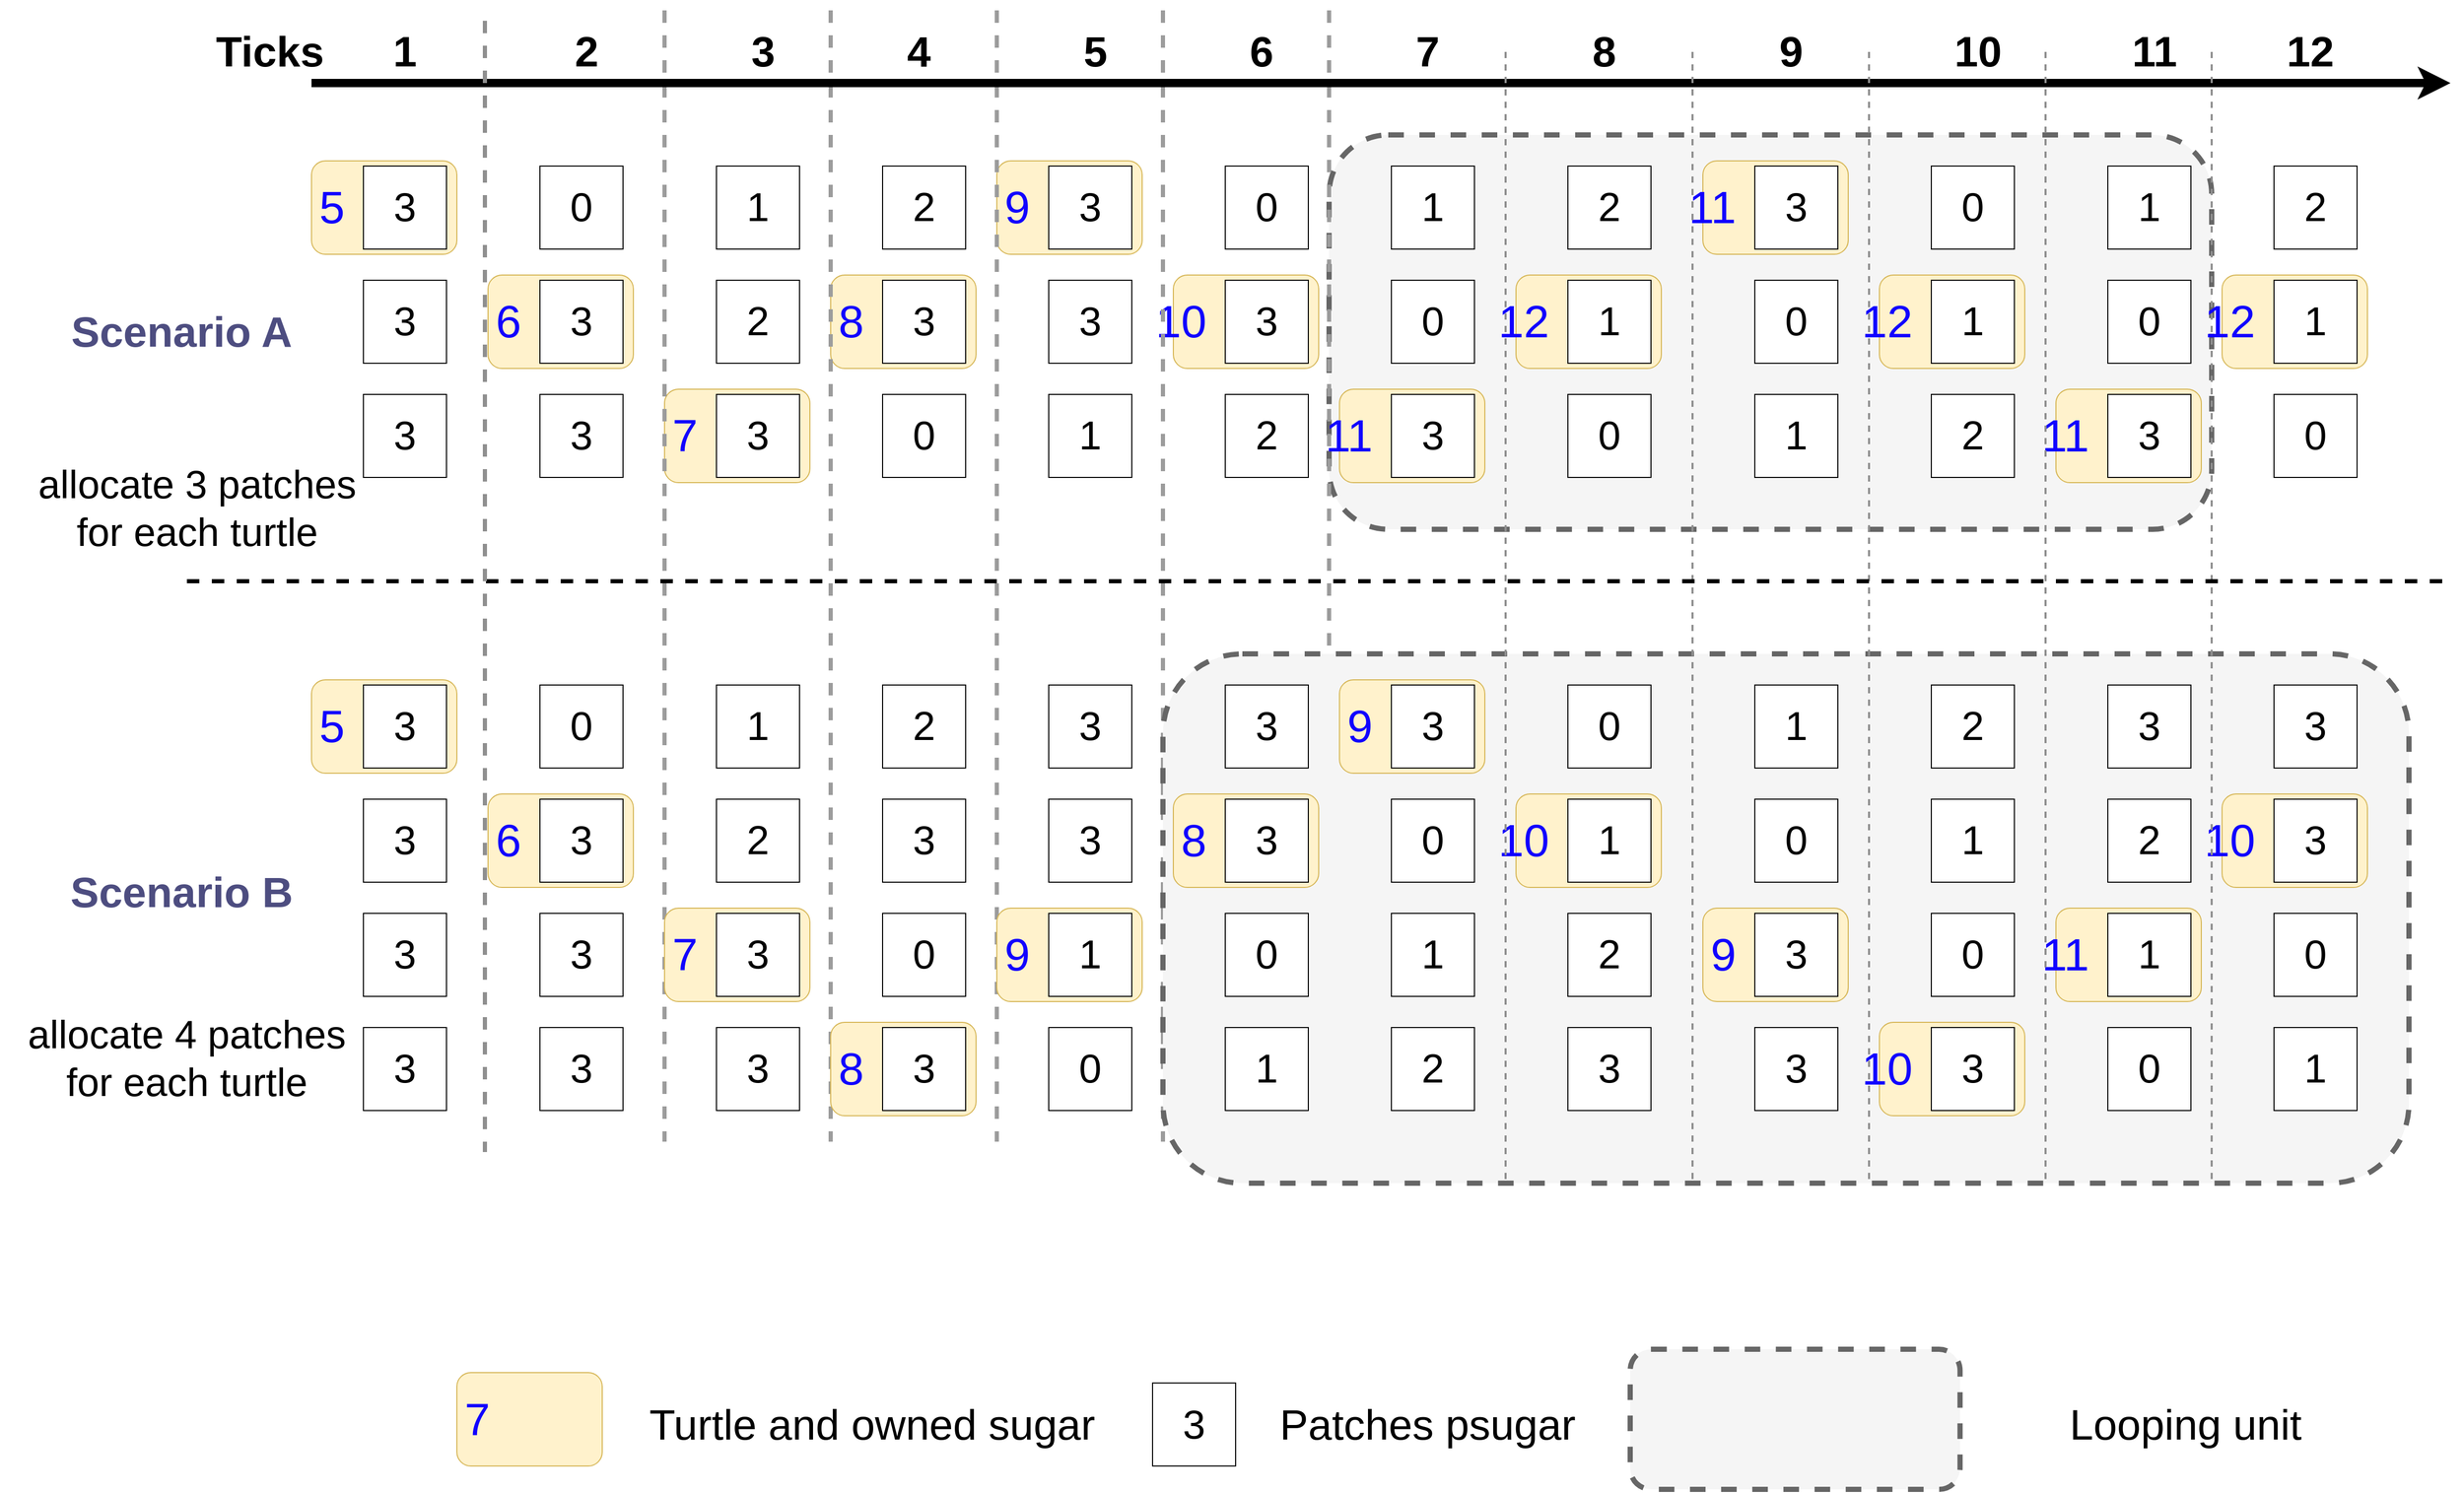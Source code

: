 <mxfile version="20.3.0" type="device"><diagram id="7uTHPK4xFRZuKG7hO2af" name="第 1 页"><mxGraphModel dx="4063" dy="2449" grid="1" gridSize="10" guides="1" tooltips="1" connect="1" arrows="1" fold="1" page="1" pageScale="1" pageWidth="3300" pageHeight="2339" math="0" shadow="0"><root><mxCell id="0"/><mxCell id="1" parent="0"/><mxCell id="JfJFLjhAisxA_UuCe1Vw-223" value="" style="group" vertex="1" connectable="0" parent="1"><mxGeometry x="710" y="650" width="1980" height="430" as="geometry"/></mxCell><mxCell id="JfJFLjhAisxA_UuCe1Vw-158" value="" style="rounded=1;whiteSpace=wrap;html=1;fontSize=39;fontColor=#333333;fillColor=#f5f5f5;strokeColor=#666666;dashed=1;strokeWidth=5;" vertex="1" parent="JfJFLjhAisxA_UuCe1Vw-223"><mxGeometry x="980" width="850" height="380" as="geometry"/></mxCell><mxCell id="JfJFLjhAisxA_UuCe1Vw-221" value="&lt;font color=&quot;#1100ff&quot; style=&quot;font-size: 44px;&quot;&gt;12&lt;/font&gt;" style="rounded=1;whiteSpace=wrap;html=1;fontSize=44;verticalAlign=middle;fillColor=#fff2cc;strokeColor=#d6b656;align=right;labelPosition=left;verticalLabelPosition=middle;spacing=-32;" vertex="1" parent="JfJFLjhAisxA_UuCe1Vw-223"><mxGeometry x="1510" y="135" width="140" height="90" as="geometry"/></mxCell><mxCell id="JfJFLjhAisxA_UuCe1Vw-220" value="&lt;font color=&quot;#1100ff&quot; style=&quot;font-size: 44px;&quot;&gt;8&lt;/font&gt;" style="rounded=1;whiteSpace=wrap;html=1;fontSize=44;verticalAlign=middle;fillColor=#fff2cc;strokeColor=#d6b656;align=right;labelPosition=left;verticalLabelPosition=middle;spacing=-32;" vertex="1" parent="JfJFLjhAisxA_UuCe1Vw-223"><mxGeometry x="500" y="135" width="140" height="90" as="geometry"/></mxCell><mxCell id="JfJFLjhAisxA_UuCe1Vw-159" value="&lt;font color=&quot;#1100ff&quot; style=&quot;font-size: 44px;&quot;&gt;5&lt;/font&gt;" style="rounded=1;whiteSpace=wrap;html=1;fontSize=44;verticalAlign=middle;fillColor=#fff2cc;strokeColor=#d6b656;align=right;labelPosition=left;verticalLabelPosition=middle;spacing=-32;" vertex="1" parent="JfJFLjhAisxA_UuCe1Vw-223"><mxGeometry y="25" width="140" height="90" as="geometry"/></mxCell><mxCell id="JfJFLjhAisxA_UuCe1Vw-160" value="3" style="rounded=0;whiteSpace=wrap;html=1;fontSize=39;fontColor=#000000;" vertex="1" parent="JfJFLjhAisxA_UuCe1Vw-223"><mxGeometry x="50" y="30" width="80" height="80" as="geometry"/></mxCell><mxCell id="JfJFLjhAisxA_UuCe1Vw-161" value="3" style="rounded=0;whiteSpace=wrap;html=1;fontSize=39;fontColor=#000000;" vertex="1" parent="JfJFLjhAisxA_UuCe1Vw-223"><mxGeometry x="50" y="140" width="80" height="80" as="geometry"/></mxCell><mxCell id="JfJFLjhAisxA_UuCe1Vw-162" value="3" style="rounded=0;whiteSpace=wrap;html=1;fontSize=39;fontColor=#000000;" vertex="1" parent="JfJFLjhAisxA_UuCe1Vw-223"><mxGeometry x="50" y="250" width="80" height="80" as="geometry"/></mxCell><mxCell id="JfJFLjhAisxA_UuCe1Vw-164" value="&lt;font color=&quot;#1100ff&quot; style=&quot;font-size: 44px;&quot;&gt;6&lt;/font&gt;" style="rounded=1;whiteSpace=wrap;html=1;fontSize=44;verticalAlign=middle;fillColor=#fff2cc;strokeColor=#d6b656;align=right;labelPosition=left;verticalLabelPosition=middle;spacing=-32;" vertex="1" parent="JfJFLjhAisxA_UuCe1Vw-223"><mxGeometry x="170" y="135" width="140" height="90" as="geometry"/></mxCell><mxCell id="JfJFLjhAisxA_UuCe1Vw-165" value="0" style="rounded=0;whiteSpace=wrap;html=1;fontSize=39;fontColor=#000000;" vertex="1" parent="JfJFLjhAisxA_UuCe1Vw-223"><mxGeometry x="220" y="30" width="80" height="80" as="geometry"/></mxCell><mxCell id="JfJFLjhAisxA_UuCe1Vw-166" value="3" style="rounded=0;whiteSpace=wrap;html=1;fontSize=39;fontColor=#000000;" vertex="1" parent="JfJFLjhAisxA_UuCe1Vw-223"><mxGeometry x="220" y="140" width="80" height="80" as="geometry"/></mxCell><mxCell id="JfJFLjhAisxA_UuCe1Vw-167" value="3" style="rounded=0;whiteSpace=wrap;html=1;fontSize=39;fontColor=#000000;" vertex="1" parent="JfJFLjhAisxA_UuCe1Vw-223"><mxGeometry x="220" y="250" width="80" height="80" as="geometry"/></mxCell><mxCell id="JfJFLjhAisxA_UuCe1Vw-169" value="&lt;font color=&quot;#1100ff&quot; style=&quot;font-size: 44px;&quot;&gt;7&lt;/font&gt;" style="rounded=1;whiteSpace=wrap;html=1;fontSize=44;verticalAlign=middle;fillColor=#fff2cc;strokeColor=#d6b656;align=right;labelPosition=left;verticalLabelPosition=middle;spacing=-32;" vertex="1" parent="JfJFLjhAisxA_UuCe1Vw-223"><mxGeometry x="340" y="245" width="140" height="90" as="geometry"/></mxCell><mxCell id="JfJFLjhAisxA_UuCe1Vw-170" value="1" style="rounded=0;whiteSpace=wrap;html=1;fontSize=39;fontColor=#000000;" vertex="1" parent="JfJFLjhAisxA_UuCe1Vw-223"><mxGeometry x="390" y="30" width="80" height="80" as="geometry"/></mxCell><mxCell id="JfJFLjhAisxA_UuCe1Vw-171" value="2" style="rounded=0;whiteSpace=wrap;html=1;fontSize=39;fontColor=#000000;" vertex="1" parent="JfJFLjhAisxA_UuCe1Vw-223"><mxGeometry x="390" y="140" width="80" height="80" as="geometry"/></mxCell><mxCell id="JfJFLjhAisxA_UuCe1Vw-172" value="3" style="rounded=0;whiteSpace=wrap;html=1;fontSize=39;fontColor=#000000;" vertex="1" parent="JfJFLjhAisxA_UuCe1Vw-223"><mxGeometry x="390" y="250" width="80" height="80" as="geometry"/></mxCell><mxCell id="JfJFLjhAisxA_UuCe1Vw-175" value="2" style="rounded=0;whiteSpace=wrap;html=1;fontSize=39;fontColor=#000000;" vertex="1" parent="JfJFLjhAisxA_UuCe1Vw-223"><mxGeometry x="550" y="30" width="80" height="80" as="geometry"/></mxCell><mxCell id="JfJFLjhAisxA_UuCe1Vw-176" value="3" style="rounded=0;whiteSpace=wrap;html=1;fontSize=39;fontColor=#000000;" vertex="1" parent="JfJFLjhAisxA_UuCe1Vw-223"><mxGeometry x="550" y="140" width="80" height="80" as="geometry"/></mxCell><mxCell id="JfJFLjhAisxA_UuCe1Vw-177" value="0" style="rounded=0;whiteSpace=wrap;html=1;fontSize=39;fontColor=#000000;" vertex="1" parent="JfJFLjhAisxA_UuCe1Vw-223"><mxGeometry x="550" y="250" width="80" height="80" as="geometry"/></mxCell><mxCell id="JfJFLjhAisxA_UuCe1Vw-179" value="&lt;font color=&quot;#1100ff&quot; style=&quot;font-size: 44px;&quot;&gt;9&lt;/font&gt;" style="rounded=1;whiteSpace=wrap;html=1;fontSize=44;verticalAlign=middle;fillColor=#fff2cc;strokeColor=#d6b656;align=right;labelPosition=left;verticalLabelPosition=middle;spacing=-32;" vertex="1" parent="JfJFLjhAisxA_UuCe1Vw-223"><mxGeometry x="660" y="25" width="140" height="90" as="geometry"/></mxCell><mxCell id="JfJFLjhAisxA_UuCe1Vw-180" value="3" style="rounded=0;whiteSpace=wrap;html=1;fontSize=39;fontColor=#000000;" vertex="1" parent="JfJFLjhAisxA_UuCe1Vw-223"><mxGeometry x="710" y="30" width="80" height="80" as="geometry"/></mxCell><mxCell id="JfJFLjhAisxA_UuCe1Vw-181" value="3" style="rounded=0;whiteSpace=wrap;html=1;fontSize=39;fontColor=#000000;" vertex="1" parent="JfJFLjhAisxA_UuCe1Vw-223"><mxGeometry x="710" y="140" width="80" height="80" as="geometry"/></mxCell><mxCell id="JfJFLjhAisxA_UuCe1Vw-182" value="1" style="rounded=0;whiteSpace=wrap;html=1;fontSize=39;fontColor=#000000;" vertex="1" parent="JfJFLjhAisxA_UuCe1Vw-223"><mxGeometry x="710" y="250" width="80" height="80" as="geometry"/></mxCell><mxCell id="JfJFLjhAisxA_UuCe1Vw-184" value="&lt;font color=&quot;#1100ff&quot; style=&quot;font-size: 44px;&quot;&gt;10&lt;/font&gt;" style="rounded=1;whiteSpace=wrap;html=1;fontSize=44;verticalAlign=middle;fillColor=#fff2cc;strokeColor=#d6b656;align=right;labelPosition=left;verticalLabelPosition=middle;spacing=-32;" vertex="1" parent="JfJFLjhAisxA_UuCe1Vw-223"><mxGeometry x="830" y="135" width="140" height="90" as="geometry"/></mxCell><mxCell id="JfJFLjhAisxA_UuCe1Vw-185" value="0" style="rounded=0;whiteSpace=wrap;html=1;fontSize=39;fontColor=#000000;" vertex="1" parent="JfJFLjhAisxA_UuCe1Vw-223"><mxGeometry x="880" y="30" width="80" height="80" as="geometry"/></mxCell><mxCell id="JfJFLjhAisxA_UuCe1Vw-186" value="3" style="rounded=0;whiteSpace=wrap;html=1;fontSize=39;fontColor=#000000;" vertex="1" parent="JfJFLjhAisxA_UuCe1Vw-223"><mxGeometry x="880" y="140" width="80" height="80" as="geometry"/></mxCell><mxCell id="JfJFLjhAisxA_UuCe1Vw-187" value="2" style="rounded=0;whiteSpace=wrap;html=1;fontSize=39;fontColor=#000000;" vertex="1" parent="JfJFLjhAisxA_UuCe1Vw-223"><mxGeometry x="880" y="250" width="80" height="80" as="geometry"/></mxCell><mxCell id="JfJFLjhAisxA_UuCe1Vw-189" value="&lt;font color=&quot;#1100ff&quot; style=&quot;font-size: 44px;&quot;&gt;11&lt;/font&gt;" style="rounded=1;whiteSpace=wrap;html=1;fontSize=44;verticalAlign=middle;fillColor=#fff2cc;strokeColor=#d6b656;align=right;labelPosition=left;verticalLabelPosition=middle;spacing=-32;" vertex="1" parent="JfJFLjhAisxA_UuCe1Vw-223"><mxGeometry x="990" y="245" width="140" height="90" as="geometry"/></mxCell><mxCell id="JfJFLjhAisxA_UuCe1Vw-190" value="1" style="rounded=0;whiteSpace=wrap;html=1;fontSize=39;fontColor=#000000;" vertex="1" parent="JfJFLjhAisxA_UuCe1Vw-223"><mxGeometry x="1040" y="30" width="80" height="80" as="geometry"/></mxCell><mxCell id="JfJFLjhAisxA_UuCe1Vw-191" value="0" style="rounded=0;whiteSpace=wrap;html=1;fontSize=39;fontColor=#000000;" vertex="1" parent="JfJFLjhAisxA_UuCe1Vw-223"><mxGeometry x="1040" y="140" width="80" height="80" as="geometry"/></mxCell><mxCell id="JfJFLjhAisxA_UuCe1Vw-192" value="3" style="rounded=0;whiteSpace=wrap;html=1;fontSize=39;fontColor=#000000;" vertex="1" parent="JfJFLjhAisxA_UuCe1Vw-223"><mxGeometry x="1040" y="250" width="80" height="80" as="geometry"/></mxCell><mxCell id="JfJFLjhAisxA_UuCe1Vw-194" value="&lt;font color=&quot;#1100ff&quot; style=&quot;font-size: 44px;&quot;&gt;12&lt;/font&gt;" style="rounded=1;whiteSpace=wrap;html=1;fontSize=44;verticalAlign=middle;fillColor=#fff2cc;strokeColor=#d6b656;align=right;labelPosition=left;verticalLabelPosition=middle;spacing=-32;" vertex="1" parent="JfJFLjhAisxA_UuCe1Vw-223"><mxGeometry x="1160" y="135" width="140" height="90" as="geometry"/></mxCell><mxCell id="JfJFLjhAisxA_UuCe1Vw-195" value="2" style="rounded=0;whiteSpace=wrap;html=1;fontSize=39;fontColor=#000000;" vertex="1" parent="JfJFLjhAisxA_UuCe1Vw-223"><mxGeometry x="1210" y="30" width="80" height="80" as="geometry"/></mxCell><mxCell id="JfJFLjhAisxA_UuCe1Vw-196" value="1" style="rounded=0;whiteSpace=wrap;html=1;fontSize=39;fontColor=#000000;" vertex="1" parent="JfJFLjhAisxA_UuCe1Vw-223"><mxGeometry x="1210" y="140" width="80" height="80" as="geometry"/></mxCell><mxCell id="JfJFLjhAisxA_UuCe1Vw-197" value="0" style="rounded=0;whiteSpace=wrap;html=1;fontSize=39;fontColor=#000000;" vertex="1" parent="JfJFLjhAisxA_UuCe1Vw-223"><mxGeometry x="1210" y="250" width="80" height="80" as="geometry"/></mxCell><mxCell id="JfJFLjhAisxA_UuCe1Vw-199" value="&lt;font color=&quot;#1100ff&quot; style=&quot;font-size: 44px;&quot;&gt;11&lt;/font&gt;" style="rounded=1;whiteSpace=wrap;html=1;fontSize=44;verticalAlign=middle;fillColor=#fff2cc;strokeColor=#d6b656;align=right;labelPosition=left;verticalLabelPosition=middle;spacing=-32;" vertex="1" parent="JfJFLjhAisxA_UuCe1Vw-223"><mxGeometry x="1340" y="25" width="140" height="90" as="geometry"/></mxCell><mxCell id="JfJFLjhAisxA_UuCe1Vw-200" value="3" style="rounded=0;whiteSpace=wrap;html=1;fontSize=39;fontColor=#000000;" vertex="1" parent="JfJFLjhAisxA_UuCe1Vw-223"><mxGeometry x="1390" y="30" width="80" height="80" as="geometry"/></mxCell><mxCell id="JfJFLjhAisxA_UuCe1Vw-201" value="0" style="rounded=0;whiteSpace=wrap;html=1;fontSize=39;fontColor=#000000;" vertex="1" parent="JfJFLjhAisxA_UuCe1Vw-223"><mxGeometry x="1390" y="140" width="80" height="80" as="geometry"/></mxCell><mxCell id="JfJFLjhAisxA_UuCe1Vw-202" value="1" style="rounded=0;whiteSpace=wrap;html=1;fontSize=39;fontColor=#000000;" vertex="1" parent="JfJFLjhAisxA_UuCe1Vw-223"><mxGeometry x="1390" y="250" width="80" height="80" as="geometry"/></mxCell><mxCell id="JfJFLjhAisxA_UuCe1Vw-205" value="0" style="rounded=0;whiteSpace=wrap;html=1;fontSize=39;fontColor=#000000;" vertex="1" parent="JfJFLjhAisxA_UuCe1Vw-223"><mxGeometry x="1560" y="30" width="80" height="80" as="geometry"/></mxCell><mxCell id="JfJFLjhAisxA_UuCe1Vw-206" value="1" style="rounded=0;whiteSpace=wrap;html=1;fontSize=39;fontColor=#000000;" vertex="1" parent="JfJFLjhAisxA_UuCe1Vw-223"><mxGeometry x="1560" y="140" width="80" height="80" as="geometry"/></mxCell><mxCell id="JfJFLjhAisxA_UuCe1Vw-207" value="2" style="rounded=0;whiteSpace=wrap;html=1;fontSize=39;fontColor=#000000;" vertex="1" parent="JfJFLjhAisxA_UuCe1Vw-223"><mxGeometry x="1560" y="250" width="80" height="80" as="geometry"/></mxCell><mxCell id="JfJFLjhAisxA_UuCe1Vw-209" value="&lt;font color=&quot;#1100ff&quot; style=&quot;font-size: 44px;&quot;&gt;11&lt;/font&gt;" style="rounded=1;whiteSpace=wrap;html=1;fontSize=44;verticalAlign=middle;fillColor=#fff2cc;strokeColor=#d6b656;align=right;labelPosition=left;verticalLabelPosition=middle;spacing=-32;" vertex="1" parent="JfJFLjhAisxA_UuCe1Vw-223"><mxGeometry x="1680" y="245" width="140" height="90" as="geometry"/></mxCell><mxCell id="JfJFLjhAisxA_UuCe1Vw-210" value="1" style="rounded=0;whiteSpace=wrap;html=1;fontSize=39;fontColor=#000000;" vertex="1" parent="JfJFLjhAisxA_UuCe1Vw-223"><mxGeometry x="1730" y="30" width="80" height="80" as="geometry"/></mxCell><mxCell id="JfJFLjhAisxA_UuCe1Vw-211" value="0" style="rounded=0;whiteSpace=wrap;html=1;fontSize=39;fontColor=#000000;" vertex="1" parent="JfJFLjhAisxA_UuCe1Vw-223"><mxGeometry x="1730" y="140" width="80" height="80" as="geometry"/></mxCell><mxCell id="JfJFLjhAisxA_UuCe1Vw-212" value="3" style="rounded=0;whiteSpace=wrap;html=1;fontSize=39;fontColor=#000000;" vertex="1" parent="JfJFLjhAisxA_UuCe1Vw-223"><mxGeometry x="1730" y="250" width="80" height="80" as="geometry"/></mxCell><mxCell id="JfJFLjhAisxA_UuCe1Vw-214" value="&lt;font color=&quot;#1100ff&quot; style=&quot;font-size: 44px;&quot;&gt;12&lt;/font&gt;" style="rounded=1;whiteSpace=wrap;html=1;fontSize=44;verticalAlign=middle;fillColor=#fff2cc;strokeColor=#d6b656;align=right;labelPosition=left;verticalLabelPosition=middle;spacing=-32;" vertex="1" parent="JfJFLjhAisxA_UuCe1Vw-223"><mxGeometry x="1840" y="135" width="140" height="90" as="geometry"/></mxCell><mxCell id="JfJFLjhAisxA_UuCe1Vw-215" value="2" style="rounded=0;whiteSpace=wrap;html=1;fontSize=39;fontColor=#000000;" vertex="1" parent="JfJFLjhAisxA_UuCe1Vw-223"><mxGeometry x="1890" y="30" width="80" height="80" as="geometry"/></mxCell><mxCell id="JfJFLjhAisxA_UuCe1Vw-216" value="1" style="rounded=0;whiteSpace=wrap;html=1;fontSize=39;fontColor=#000000;" vertex="1" parent="JfJFLjhAisxA_UuCe1Vw-223"><mxGeometry x="1890" y="140" width="80" height="80" as="geometry"/></mxCell><mxCell id="JfJFLjhAisxA_UuCe1Vw-217" value="0" style="rounded=0;whiteSpace=wrap;html=1;fontSize=39;fontColor=#000000;" vertex="1" parent="JfJFLjhAisxA_UuCe1Vw-223"><mxGeometry x="1890" y="250" width="80" height="80" as="geometry"/></mxCell><mxCell id="JfJFLjhAisxA_UuCe1Vw-226" value="" style="endArrow=none;startArrow=none;html=1;rounded=0;fontSize=39;fontColor=#000000;startFill=0;strokeWidth=4;endFill=0;dashed=1;strokeColor=#9C9C9C;" edge="1" parent="JfJFLjhAisxA_UuCe1Vw-223"><mxGeometry width="50" height="50" relative="1" as="geometry"><mxPoint x="340" y="-120" as="sourcePoint"/><mxPoint x="340" y="970" as="targetPoint"/></mxGeometry></mxCell><mxCell id="JfJFLjhAisxA_UuCe1Vw-227" value="" style="endArrow=none;startArrow=none;html=1;rounded=0;fontSize=39;fontColor=#000000;startFill=0;strokeWidth=4;endFill=0;dashed=1;strokeColor=#9C9C9C;" edge="1" parent="JfJFLjhAisxA_UuCe1Vw-223"><mxGeometry width="50" height="50" relative="1" as="geometry"><mxPoint x="500" y="-120" as="sourcePoint"/><mxPoint x="500" y="970" as="targetPoint"/></mxGeometry></mxCell><mxCell id="JfJFLjhAisxA_UuCe1Vw-228" value="" style="endArrow=none;startArrow=none;html=1;rounded=0;fontSize=39;fontColor=#000000;startFill=0;strokeWidth=4;endFill=0;dashed=1;strokeColor=#9C9C9C;" edge="1" parent="JfJFLjhAisxA_UuCe1Vw-223"><mxGeometry width="50" height="50" relative="1" as="geometry"><mxPoint x="660" y="-120" as="sourcePoint"/><mxPoint x="660" y="970" as="targetPoint"/></mxGeometry></mxCell><mxCell id="JfJFLjhAisxA_UuCe1Vw-229" value="" style="endArrow=none;startArrow=none;html=1;rounded=0;fontSize=39;fontColor=#000000;startFill=0;strokeWidth=4;endFill=0;dashed=1;strokeColor=#9C9C9C;" edge="1" parent="JfJFLjhAisxA_UuCe1Vw-223"><mxGeometry width="50" height="50" relative="1" as="geometry"><mxPoint x="820" y="-120" as="sourcePoint"/><mxPoint x="820" y="970" as="targetPoint"/></mxGeometry></mxCell><mxCell id="JfJFLjhAisxA_UuCe1Vw-230" value="" style="endArrow=none;startArrow=none;html=1;rounded=0;fontSize=39;fontColor=#000000;startFill=0;strokeWidth=4;endFill=0;dashed=1;strokeColor=#9C9C9C;" edge="1" parent="JfJFLjhAisxA_UuCe1Vw-223"><mxGeometry width="50" height="50" relative="1" as="geometry"><mxPoint x="980" y="-120" as="sourcePoint"/><mxPoint x="980" y="970" as="targetPoint"/></mxGeometry></mxCell><mxCell id="JfJFLjhAisxA_UuCe1Vw-142" value="" style="endArrow=classic;startArrow=none;html=1;rounded=0;fontSize=39;fontColor=#000000;startFill=0;strokeWidth=8;" edge="1" parent="1"><mxGeometry width="50" height="50" relative="1" as="geometry"><mxPoint x="710" y="600" as="sourcePoint"/><mxPoint x="2770" y="600" as="targetPoint"/></mxGeometry></mxCell><mxCell id="JfJFLjhAisxA_UuCe1Vw-145" value="Ticks" style="text;html=1;strokeColor=none;fillColor=none;align=center;verticalAlign=middle;whiteSpace=wrap;rounded=0;dashed=1;strokeWidth=5;fontSize=41;fontColor=#000000;fontStyle=1" vertex="1" parent="1"><mxGeometry x="600" y="540" width="140" height="60" as="geometry"/></mxCell><mxCell id="JfJFLjhAisxA_UuCe1Vw-146" value="1" style="text;html=1;strokeColor=none;fillColor=none;align=center;verticalAlign=middle;whiteSpace=wrap;rounded=0;dashed=1;strokeWidth=5;fontSize=41;fontColor=#000000;fontStyle=1" vertex="1" parent="1"><mxGeometry x="755" y="520" width="90" height="100" as="geometry"/></mxCell><mxCell id="JfJFLjhAisxA_UuCe1Vw-147" value="2" style="text;html=1;strokeColor=none;fillColor=none;align=center;verticalAlign=middle;whiteSpace=wrap;rounded=0;dashed=1;strokeWidth=5;fontSize=41;fontColor=#000000;fontStyle=1" vertex="1" parent="1"><mxGeometry x="930" y="520" width="90" height="100" as="geometry"/></mxCell><mxCell id="JfJFLjhAisxA_UuCe1Vw-148" value="3" style="text;html=1;strokeColor=none;fillColor=none;align=center;verticalAlign=middle;whiteSpace=wrap;rounded=0;dashed=1;strokeWidth=5;fontSize=41;fontColor=#000000;fontStyle=1" vertex="1" parent="1"><mxGeometry x="1100" y="520" width="90" height="100" as="geometry"/></mxCell><mxCell id="JfJFLjhAisxA_UuCe1Vw-149" value="4" style="text;html=1;strokeColor=none;fillColor=none;align=center;verticalAlign=middle;whiteSpace=wrap;rounded=0;dashed=1;strokeWidth=5;fontSize=41;fontColor=#000000;fontStyle=1" vertex="1" parent="1"><mxGeometry x="1250" y="520" width="90" height="100" as="geometry"/></mxCell><mxCell id="JfJFLjhAisxA_UuCe1Vw-150" value="5" style="text;html=1;strokeColor=none;fillColor=none;align=center;verticalAlign=middle;whiteSpace=wrap;rounded=0;dashed=1;strokeWidth=5;fontSize=41;fontColor=#000000;fontStyle=1" vertex="1" parent="1"><mxGeometry x="1420" y="520" width="90" height="100" as="geometry"/></mxCell><mxCell id="JfJFLjhAisxA_UuCe1Vw-151" value="6" style="text;html=1;strokeColor=none;fillColor=none;align=center;verticalAlign=middle;whiteSpace=wrap;rounded=0;dashed=1;strokeWidth=5;fontSize=41;fontColor=#000000;fontStyle=1" vertex="1" parent="1"><mxGeometry x="1580" y="520" width="90" height="100" as="geometry"/></mxCell><mxCell id="JfJFLjhAisxA_UuCe1Vw-152" value="7" style="text;html=1;strokeColor=none;fillColor=none;align=center;verticalAlign=middle;whiteSpace=wrap;rounded=0;dashed=1;strokeWidth=5;fontSize=41;fontColor=#000000;fontStyle=1" vertex="1" parent="1"><mxGeometry x="1740" y="520" width="90" height="100" as="geometry"/></mxCell><mxCell id="JfJFLjhAisxA_UuCe1Vw-153" value="8" style="text;html=1;strokeColor=none;fillColor=none;align=center;verticalAlign=middle;whiteSpace=wrap;rounded=0;dashed=1;strokeWidth=5;fontSize=41;fontColor=#000000;fontStyle=1" vertex="1" parent="1"><mxGeometry x="1910" y="520" width="90" height="100" as="geometry"/></mxCell><mxCell id="JfJFLjhAisxA_UuCe1Vw-154" value="9" style="text;html=1;strokeColor=none;fillColor=none;align=center;verticalAlign=middle;whiteSpace=wrap;rounded=0;dashed=1;strokeWidth=5;fontSize=41;fontColor=#000000;fontStyle=1" vertex="1" parent="1"><mxGeometry x="2090" y="520" width="90" height="100" as="geometry"/></mxCell><mxCell id="JfJFLjhAisxA_UuCe1Vw-155" value="10" style="text;html=1;strokeColor=none;fillColor=none;align=center;verticalAlign=middle;whiteSpace=wrap;rounded=0;dashed=1;strokeWidth=5;fontSize=41;fontColor=#000000;fontStyle=1" vertex="1" parent="1"><mxGeometry x="2270" y="520" width="90" height="100" as="geometry"/></mxCell><mxCell id="JfJFLjhAisxA_UuCe1Vw-156" value="11" style="text;html=1;strokeColor=none;fillColor=none;align=center;verticalAlign=middle;whiteSpace=wrap;rounded=0;dashed=1;strokeWidth=5;fontSize=41;fontColor=#000000;fontStyle=1" vertex="1" parent="1"><mxGeometry x="2440" y="520" width="90" height="100" as="geometry"/></mxCell><mxCell id="JfJFLjhAisxA_UuCe1Vw-157" value="12" style="text;html=1;strokeColor=none;fillColor=none;align=center;verticalAlign=middle;whiteSpace=wrap;rounded=0;dashed=1;strokeWidth=5;fontSize=41;fontColor=#000000;fontStyle=1" vertex="1" parent="1"><mxGeometry x="2590" y="520" width="90" height="100" as="geometry"/></mxCell><mxCell id="JfJFLjhAisxA_UuCe1Vw-222" value="" style="group" vertex="1" connectable="0" parent="1"><mxGeometry x="710" y="1150" width="2020" height="510" as="geometry"/></mxCell><mxCell id="JfJFLjhAisxA_UuCe1Vw-144" value="" style="rounded=1;whiteSpace=wrap;html=1;fontSize=39;fontColor=#333333;fillColor=#f5f5f5;strokeColor=#666666;dashed=1;strokeWidth=5;" vertex="1" parent="JfJFLjhAisxA_UuCe1Vw-222"><mxGeometry x="820" width="1200" height="510" as="geometry"/></mxCell><mxCell id="JfJFLjhAisxA_UuCe1Vw-85" value="&lt;font color=&quot;#1100ff&quot; style=&quot;font-size: 44px;&quot;&gt;5&lt;/font&gt;" style="rounded=1;whiteSpace=wrap;html=1;fontSize=44;verticalAlign=middle;fillColor=#fff2cc;strokeColor=#d6b656;align=right;labelPosition=left;verticalLabelPosition=middle;spacing=-32;" vertex="1" parent="JfJFLjhAisxA_UuCe1Vw-222"><mxGeometry y="25" width="140" height="90" as="geometry"/></mxCell><mxCell id="JfJFLjhAisxA_UuCe1Vw-81" value="3" style="rounded=0;whiteSpace=wrap;html=1;fontSize=39;fontColor=#000000;" vertex="1" parent="JfJFLjhAisxA_UuCe1Vw-222"><mxGeometry x="50" y="30" width="80" height="80" as="geometry"/></mxCell><mxCell id="JfJFLjhAisxA_UuCe1Vw-82" value="3" style="rounded=0;whiteSpace=wrap;html=1;fontSize=39;fontColor=#000000;" vertex="1" parent="JfJFLjhAisxA_UuCe1Vw-222"><mxGeometry x="50" y="140" width="80" height="80" as="geometry"/></mxCell><mxCell id="JfJFLjhAisxA_UuCe1Vw-83" value="3" style="rounded=0;whiteSpace=wrap;html=1;fontSize=39;fontColor=#000000;" vertex="1" parent="JfJFLjhAisxA_UuCe1Vw-222"><mxGeometry x="50" y="250" width="80" height="80" as="geometry"/></mxCell><mxCell id="JfJFLjhAisxA_UuCe1Vw-84" value="3" style="rounded=0;whiteSpace=wrap;html=1;fontSize=39;fontColor=#000000;" vertex="1" parent="JfJFLjhAisxA_UuCe1Vw-222"><mxGeometry x="50" y="360" width="80" height="80" as="geometry"/></mxCell><mxCell id="JfJFLjhAisxA_UuCe1Vw-86" value="&lt;font color=&quot;#1100ff&quot; style=&quot;font-size: 44px;&quot;&gt;6&lt;/font&gt;" style="rounded=1;whiteSpace=wrap;html=1;fontSize=44;verticalAlign=middle;fillColor=#fff2cc;strokeColor=#d6b656;align=right;labelPosition=left;verticalLabelPosition=middle;spacing=-32;" vertex="1" parent="JfJFLjhAisxA_UuCe1Vw-222"><mxGeometry x="170" y="135" width="140" height="90" as="geometry"/></mxCell><mxCell id="JfJFLjhAisxA_UuCe1Vw-87" value="0" style="rounded=0;whiteSpace=wrap;html=1;fontSize=39;fontColor=#000000;" vertex="1" parent="JfJFLjhAisxA_UuCe1Vw-222"><mxGeometry x="220" y="30" width="80" height="80" as="geometry"/></mxCell><mxCell id="JfJFLjhAisxA_UuCe1Vw-88" value="3" style="rounded=0;whiteSpace=wrap;html=1;fontSize=39;fontColor=#000000;" vertex="1" parent="JfJFLjhAisxA_UuCe1Vw-222"><mxGeometry x="220" y="140" width="80" height="80" as="geometry"/></mxCell><mxCell id="JfJFLjhAisxA_UuCe1Vw-89" value="3" style="rounded=0;whiteSpace=wrap;html=1;fontSize=39;fontColor=#000000;" vertex="1" parent="JfJFLjhAisxA_UuCe1Vw-222"><mxGeometry x="220" y="250" width="80" height="80" as="geometry"/></mxCell><mxCell id="JfJFLjhAisxA_UuCe1Vw-90" value="3" style="rounded=0;whiteSpace=wrap;html=1;fontSize=39;fontColor=#000000;" vertex="1" parent="JfJFLjhAisxA_UuCe1Vw-222"><mxGeometry x="220" y="360" width="80" height="80" as="geometry"/></mxCell><mxCell id="JfJFLjhAisxA_UuCe1Vw-91" value="&lt;font color=&quot;#1100ff&quot; style=&quot;font-size: 44px;&quot;&gt;7&lt;/font&gt;" style="rounded=1;whiteSpace=wrap;html=1;fontSize=44;verticalAlign=middle;fillColor=#fff2cc;strokeColor=#d6b656;align=right;labelPosition=left;verticalLabelPosition=middle;spacing=-32;" vertex="1" parent="JfJFLjhAisxA_UuCe1Vw-222"><mxGeometry x="340" y="245" width="140" height="90" as="geometry"/></mxCell><mxCell id="JfJFLjhAisxA_UuCe1Vw-92" value="1" style="rounded=0;whiteSpace=wrap;html=1;fontSize=39;fontColor=#000000;" vertex="1" parent="JfJFLjhAisxA_UuCe1Vw-222"><mxGeometry x="390" y="30" width="80" height="80" as="geometry"/></mxCell><mxCell id="JfJFLjhAisxA_UuCe1Vw-93" value="2" style="rounded=0;whiteSpace=wrap;html=1;fontSize=39;fontColor=#000000;" vertex="1" parent="JfJFLjhAisxA_UuCe1Vw-222"><mxGeometry x="390" y="140" width="80" height="80" as="geometry"/></mxCell><mxCell id="JfJFLjhAisxA_UuCe1Vw-94" value="3" style="rounded=0;whiteSpace=wrap;html=1;fontSize=39;fontColor=#000000;" vertex="1" parent="JfJFLjhAisxA_UuCe1Vw-222"><mxGeometry x="390" y="250" width="80" height="80" as="geometry"/></mxCell><mxCell id="JfJFLjhAisxA_UuCe1Vw-95" value="3" style="rounded=0;whiteSpace=wrap;html=1;fontSize=39;fontColor=#000000;" vertex="1" parent="JfJFLjhAisxA_UuCe1Vw-222"><mxGeometry x="390" y="360" width="80" height="80" as="geometry"/></mxCell><mxCell id="JfJFLjhAisxA_UuCe1Vw-96" value="&lt;font color=&quot;#1100ff&quot; style=&quot;font-size: 44px;&quot;&gt;8&lt;/font&gt;" style="rounded=1;whiteSpace=wrap;html=1;fontSize=44;verticalAlign=middle;fillColor=#fff2cc;strokeColor=#d6b656;align=right;labelPosition=left;verticalLabelPosition=middle;spacing=-32;" vertex="1" parent="JfJFLjhAisxA_UuCe1Vw-222"><mxGeometry x="500" y="355" width="140" height="90" as="geometry"/></mxCell><mxCell id="JfJFLjhAisxA_UuCe1Vw-97" value="2" style="rounded=0;whiteSpace=wrap;html=1;fontSize=39;fontColor=#000000;" vertex="1" parent="JfJFLjhAisxA_UuCe1Vw-222"><mxGeometry x="550" y="30" width="80" height="80" as="geometry"/></mxCell><mxCell id="JfJFLjhAisxA_UuCe1Vw-98" value="3" style="rounded=0;whiteSpace=wrap;html=1;fontSize=39;fontColor=#000000;" vertex="1" parent="JfJFLjhAisxA_UuCe1Vw-222"><mxGeometry x="550" y="140" width="80" height="80" as="geometry"/></mxCell><mxCell id="JfJFLjhAisxA_UuCe1Vw-99" value="0" style="rounded=0;whiteSpace=wrap;html=1;fontSize=39;fontColor=#000000;" vertex="1" parent="JfJFLjhAisxA_UuCe1Vw-222"><mxGeometry x="550" y="250" width="80" height="80" as="geometry"/></mxCell><mxCell id="JfJFLjhAisxA_UuCe1Vw-100" value="3" style="rounded=0;whiteSpace=wrap;html=1;fontSize=39;fontColor=#000000;" vertex="1" parent="JfJFLjhAisxA_UuCe1Vw-222"><mxGeometry x="550" y="360" width="80" height="80" as="geometry"/></mxCell><mxCell id="JfJFLjhAisxA_UuCe1Vw-101" value="&lt;font color=&quot;#1100ff&quot; style=&quot;font-size: 44px;&quot;&gt;9&lt;/font&gt;" style="rounded=1;whiteSpace=wrap;html=1;fontSize=44;verticalAlign=middle;fillColor=#fff2cc;strokeColor=#d6b656;align=right;labelPosition=left;verticalLabelPosition=middle;spacing=-32;" vertex="1" parent="JfJFLjhAisxA_UuCe1Vw-222"><mxGeometry x="660" y="245" width="140" height="90" as="geometry"/></mxCell><mxCell id="JfJFLjhAisxA_UuCe1Vw-102" value="3" style="rounded=0;whiteSpace=wrap;html=1;fontSize=39;fontColor=#000000;" vertex="1" parent="JfJFLjhAisxA_UuCe1Vw-222"><mxGeometry x="710" y="30" width="80" height="80" as="geometry"/></mxCell><mxCell id="JfJFLjhAisxA_UuCe1Vw-103" value="3" style="rounded=0;whiteSpace=wrap;html=1;fontSize=39;fontColor=#000000;" vertex="1" parent="JfJFLjhAisxA_UuCe1Vw-222"><mxGeometry x="710" y="140" width="80" height="80" as="geometry"/></mxCell><mxCell id="JfJFLjhAisxA_UuCe1Vw-104" value="1" style="rounded=0;whiteSpace=wrap;html=1;fontSize=39;fontColor=#000000;" vertex="1" parent="JfJFLjhAisxA_UuCe1Vw-222"><mxGeometry x="710" y="250" width="80" height="80" as="geometry"/></mxCell><mxCell id="JfJFLjhAisxA_UuCe1Vw-105" value="0" style="rounded=0;whiteSpace=wrap;html=1;fontSize=39;fontColor=#000000;" vertex="1" parent="JfJFLjhAisxA_UuCe1Vw-222"><mxGeometry x="710" y="360" width="80" height="80" as="geometry"/></mxCell><mxCell id="JfJFLjhAisxA_UuCe1Vw-106" value="&lt;font color=&quot;#1100ff&quot; style=&quot;font-size: 44px;&quot;&gt;8&lt;/font&gt;" style="rounded=1;whiteSpace=wrap;html=1;fontSize=44;verticalAlign=middle;fillColor=#fff2cc;strokeColor=#d6b656;align=right;labelPosition=left;verticalLabelPosition=middle;spacing=-32;" vertex="1" parent="JfJFLjhAisxA_UuCe1Vw-222"><mxGeometry x="830" y="135" width="140" height="90" as="geometry"/></mxCell><mxCell id="JfJFLjhAisxA_UuCe1Vw-107" value="3" style="rounded=0;whiteSpace=wrap;html=1;fontSize=39;fontColor=#000000;" vertex="1" parent="JfJFLjhAisxA_UuCe1Vw-222"><mxGeometry x="880" y="30" width="80" height="80" as="geometry"/></mxCell><mxCell id="JfJFLjhAisxA_UuCe1Vw-108" value="3" style="rounded=0;whiteSpace=wrap;html=1;fontSize=39;fontColor=#000000;" vertex="1" parent="JfJFLjhAisxA_UuCe1Vw-222"><mxGeometry x="880" y="140" width="80" height="80" as="geometry"/></mxCell><mxCell id="JfJFLjhAisxA_UuCe1Vw-109" value="0" style="rounded=0;whiteSpace=wrap;html=1;fontSize=39;fontColor=#000000;" vertex="1" parent="JfJFLjhAisxA_UuCe1Vw-222"><mxGeometry x="880" y="250" width="80" height="80" as="geometry"/></mxCell><mxCell id="JfJFLjhAisxA_UuCe1Vw-110" value="1" style="rounded=0;whiteSpace=wrap;html=1;fontSize=39;fontColor=#000000;" vertex="1" parent="JfJFLjhAisxA_UuCe1Vw-222"><mxGeometry x="880" y="360" width="80" height="80" as="geometry"/></mxCell><mxCell id="JfJFLjhAisxA_UuCe1Vw-111" value="&lt;font color=&quot;#1100ff&quot; style=&quot;font-size: 44px;&quot;&gt;9&lt;/font&gt;" style="rounded=1;whiteSpace=wrap;html=1;fontSize=44;verticalAlign=middle;fillColor=#fff2cc;strokeColor=#d6b656;align=right;labelPosition=left;verticalLabelPosition=middle;spacing=-32;" vertex="1" parent="JfJFLjhAisxA_UuCe1Vw-222"><mxGeometry x="990" y="25" width="140" height="90" as="geometry"/></mxCell><mxCell id="JfJFLjhAisxA_UuCe1Vw-112" value="3" style="rounded=0;whiteSpace=wrap;html=1;fontSize=39;fontColor=#000000;" vertex="1" parent="JfJFLjhAisxA_UuCe1Vw-222"><mxGeometry x="1040" y="30" width="80" height="80" as="geometry"/></mxCell><mxCell id="JfJFLjhAisxA_UuCe1Vw-113" value="0" style="rounded=0;whiteSpace=wrap;html=1;fontSize=39;fontColor=#000000;" vertex="1" parent="JfJFLjhAisxA_UuCe1Vw-222"><mxGeometry x="1040" y="140" width="80" height="80" as="geometry"/></mxCell><mxCell id="JfJFLjhAisxA_UuCe1Vw-114" value="1" style="rounded=0;whiteSpace=wrap;html=1;fontSize=39;fontColor=#000000;" vertex="1" parent="JfJFLjhAisxA_UuCe1Vw-222"><mxGeometry x="1040" y="250" width="80" height="80" as="geometry"/></mxCell><mxCell id="JfJFLjhAisxA_UuCe1Vw-115" value="2" style="rounded=0;whiteSpace=wrap;html=1;fontSize=39;fontColor=#000000;" vertex="1" parent="JfJFLjhAisxA_UuCe1Vw-222"><mxGeometry x="1040" y="360" width="80" height="80" as="geometry"/></mxCell><mxCell id="JfJFLjhAisxA_UuCe1Vw-116" value="&lt;font color=&quot;#1100ff&quot; style=&quot;font-size: 44px;&quot;&gt;10&lt;/font&gt;" style="rounded=1;whiteSpace=wrap;html=1;fontSize=44;verticalAlign=middle;fillColor=#fff2cc;strokeColor=#d6b656;align=right;labelPosition=left;verticalLabelPosition=middle;spacing=-32;" vertex="1" parent="JfJFLjhAisxA_UuCe1Vw-222"><mxGeometry x="1160" y="135" width="140" height="90" as="geometry"/></mxCell><mxCell id="JfJFLjhAisxA_UuCe1Vw-117" value="0" style="rounded=0;whiteSpace=wrap;html=1;fontSize=39;fontColor=#000000;" vertex="1" parent="JfJFLjhAisxA_UuCe1Vw-222"><mxGeometry x="1210" y="30" width="80" height="80" as="geometry"/></mxCell><mxCell id="JfJFLjhAisxA_UuCe1Vw-118" value="1" style="rounded=0;whiteSpace=wrap;html=1;fontSize=39;fontColor=#000000;" vertex="1" parent="JfJFLjhAisxA_UuCe1Vw-222"><mxGeometry x="1210" y="140" width="80" height="80" as="geometry"/></mxCell><mxCell id="JfJFLjhAisxA_UuCe1Vw-119" value="2" style="rounded=0;whiteSpace=wrap;html=1;fontSize=39;fontColor=#000000;" vertex="1" parent="JfJFLjhAisxA_UuCe1Vw-222"><mxGeometry x="1210" y="250" width="80" height="80" as="geometry"/></mxCell><mxCell id="JfJFLjhAisxA_UuCe1Vw-120" value="3" style="rounded=0;whiteSpace=wrap;html=1;fontSize=39;fontColor=#000000;" vertex="1" parent="JfJFLjhAisxA_UuCe1Vw-222"><mxGeometry x="1210" y="360" width="80" height="80" as="geometry"/></mxCell><mxCell id="JfJFLjhAisxA_UuCe1Vw-121" value="&lt;font color=&quot;#1100ff&quot; style=&quot;font-size: 44px;&quot;&gt;9&lt;/font&gt;" style="rounded=1;whiteSpace=wrap;html=1;fontSize=44;verticalAlign=middle;fillColor=#fff2cc;strokeColor=#d6b656;align=right;labelPosition=left;verticalLabelPosition=middle;spacing=-32;" vertex="1" parent="JfJFLjhAisxA_UuCe1Vw-222"><mxGeometry x="1340" y="245" width="140" height="90" as="geometry"/></mxCell><mxCell id="JfJFLjhAisxA_UuCe1Vw-122" value="1" style="rounded=0;whiteSpace=wrap;html=1;fontSize=39;fontColor=#000000;" vertex="1" parent="JfJFLjhAisxA_UuCe1Vw-222"><mxGeometry x="1390" y="30" width="80" height="80" as="geometry"/></mxCell><mxCell id="JfJFLjhAisxA_UuCe1Vw-123" value="0" style="rounded=0;whiteSpace=wrap;html=1;fontSize=39;fontColor=#000000;" vertex="1" parent="JfJFLjhAisxA_UuCe1Vw-222"><mxGeometry x="1390" y="140" width="80" height="80" as="geometry"/></mxCell><mxCell id="JfJFLjhAisxA_UuCe1Vw-124" value="3" style="rounded=0;whiteSpace=wrap;html=1;fontSize=39;fontColor=#000000;" vertex="1" parent="JfJFLjhAisxA_UuCe1Vw-222"><mxGeometry x="1390" y="250" width="80" height="80" as="geometry"/></mxCell><mxCell id="JfJFLjhAisxA_UuCe1Vw-125" value="3" style="rounded=0;whiteSpace=wrap;html=1;fontSize=39;fontColor=#000000;" vertex="1" parent="JfJFLjhAisxA_UuCe1Vw-222"><mxGeometry x="1390" y="360" width="80" height="80" as="geometry"/></mxCell><mxCell id="JfJFLjhAisxA_UuCe1Vw-126" value="&lt;font color=&quot;#1100ff&quot; style=&quot;font-size: 44px;&quot;&gt;10&lt;/font&gt;" style="rounded=1;whiteSpace=wrap;html=1;fontSize=44;verticalAlign=middle;fillColor=#fff2cc;strokeColor=#d6b656;align=right;labelPosition=left;verticalLabelPosition=middle;spacing=-32;" vertex="1" parent="JfJFLjhAisxA_UuCe1Vw-222"><mxGeometry x="1510" y="355" width="140" height="90" as="geometry"/></mxCell><mxCell id="JfJFLjhAisxA_UuCe1Vw-127" value="2" style="rounded=0;whiteSpace=wrap;html=1;fontSize=39;fontColor=#000000;" vertex="1" parent="JfJFLjhAisxA_UuCe1Vw-222"><mxGeometry x="1560" y="30" width="80" height="80" as="geometry"/></mxCell><mxCell id="JfJFLjhAisxA_UuCe1Vw-128" value="1" style="rounded=0;whiteSpace=wrap;html=1;fontSize=39;fontColor=#000000;" vertex="1" parent="JfJFLjhAisxA_UuCe1Vw-222"><mxGeometry x="1560" y="140" width="80" height="80" as="geometry"/></mxCell><mxCell id="JfJFLjhAisxA_UuCe1Vw-129" value="0" style="rounded=0;whiteSpace=wrap;html=1;fontSize=39;fontColor=#000000;" vertex="1" parent="JfJFLjhAisxA_UuCe1Vw-222"><mxGeometry x="1560" y="250" width="80" height="80" as="geometry"/></mxCell><mxCell id="JfJFLjhAisxA_UuCe1Vw-130" value="3" style="rounded=0;whiteSpace=wrap;html=1;fontSize=39;fontColor=#000000;" vertex="1" parent="JfJFLjhAisxA_UuCe1Vw-222"><mxGeometry x="1560" y="360" width="80" height="80" as="geometry"/></mxCell><mxCell id="JfJFLjhAisxA_UuCe1Vw-131" value="&lt;font color=&quot;#1100ff&quot; style=&quot;font-size: 44px;&quot;&gt;11&lt;/font&gt;" style="rounded=1;whiteSpace=wrap;html=1;fontSize=44;verticalAlign=middle;fillColor=#fff2cc;strokeColor=#d6b656;align=right;labelPosition=left;verticalLabelPosition=middle;spacing=-32;" vertex="1" parent="JfJFLjhAisxA_UuCe1Vw-222"><mxGeometry x="1680" y="245" width="140" height="90" as="geometry"/></mxCell><mxCell id="JfJFLjhAisxA_UuCe1Vw-132" value="3" style="rounded=0;whiteSpace=wrap;html=1;fontSize=39;fontColor=#000000;" vertex="1" parent="JfJFLjhAisxA_UuCe1Vw-222"><mxGeometry x="1730" y="30" width="80" height="80" as="geometry"/></mxCell><mxCell id="JfJFLjhAisxA_UuCe1Vw-133" value="2" style="rounded=0;whiteSpace=wrap;html=1;fontSize=39;fontColor=#000000;" vertex="1" parent="JfJFLjhAisxA_UuCe1Vw-222"><mxGeometry x="1730" y="140" width="80" height="80" as="geometry"/></mxCell><mxCell id="JfJFLjhAisxA_UuCe1Vw-134" value="1" style="rounded=0;whiteSpace=wrap;html=1;fontSize=39;fontColor=#000000;" vertex="1" parent="JfJFLjhAisxA_UuCe1Vw-222"><mxGeometry x="1730" y="250" width="80" height="80" as="geometry"/></mxCell><mxCell id="JfJFLjhAisxA_UuCe1Vw-135" value="0" style="rounded=0;whiteSpace=wrap;html=1;fontSize=39;fontColor=#000000;" vertex="1" parent="JfJFLjhAisxA_UuCe1Vw-222"><mxGeometry x="1730" y="360" width="80" height="80" as="geometry"/></mxCell><mxCell id="JfJFLjhAisxA_UuCe1Vw-136" value="&lt;font color=&quot;#1100ff&quot; style=&quot;font-size: 44px;&quot;&gt;10&lt;/font&gt;" style="rounded=1;whiteSpace=wrap;html=1;fontSize=44;verticalAlign=middle;fillColor=#fff2cc;strokeColor=#d6b656;align=right;labelPosition=left;verticalLabelPosition=middle;spacing=-32;" vertex="1" parent="JfJFLjhAisxA_UuCe1Vw-222"><mxGeometry x="1840" y="135" width="140" height="90" as="geometry"/></mxCell><mxCell id="JfJFLjhAisxA_UuCe1Vw-137" value="3" style="rounded=0;whiteSpace=wrap;html=1;fontSize=39;fontColor=#000000;" vertex="1" parent="JfJFLjhAisxA_UuCe1Vw-222"><mxGeometry x="1890" y="30" width="80" height="80" as="geometry"/></mxCell><mxCell id="JfJFLjhAisxA_UuCe1Vw-138" value="3" style="rounded=0;whiteSpace=wrap;html=1;fontSize=39;fontColor=#000000;" vertex="1" parent="JfJFLjhAisxA_UuCe1Vw-222"><mxGeometry x="1890" y="140" width="80" height="80" as="geometry"/></mxCell><mxCell id="JfJFLjhAisxA_UuCe1Vw-139" value="0" style="rounded=0;whiteSpace=wrap;html=1;fontSize=39;fontColor=#000000;" vertex="1" parent="JfJFLjhAisxA_UuCe1Vw-222"><mxGeometry x="1890" y="250" width="80" height="80" as="geometry"/></mxCell><mxCell id="JfJFLjhAisxA_UuCe1Vw-140" value="1" style="rounded=0;whiteSpace=wrap;html=1;fontSize=39;fontColor=#000000;" vertex="1" parent="JfJFLjhAisxA_UuCe1Vw-222"><mxGeometry x="1890" y="360" width="80" height="80" as="geometry"/></mxCell><mxCell id="JfJFLjhAisxA_UuCe1Vw-231" value="" style="endArrow=none;startArrow=none;html=1;rounded=0;fontSize=39;fontColor=#000000;startFill=0;strokeWidth=2;endFill=0;dashed=1;strokeColor=#8F8F8F;" edge="1" parent="JfJFLjhAisxA_UuCe1Vw-222"><mxGeometry width="50" height="50" relative="1" as="geometry"><mxPoint x="1150" y="-580" as="sourcePoint"/><mxPoint x="1150" y="510" as="targetPoint"/></mxGeometry></mxCell><mxCell id="JfJFLjhAisxA_UuCe1Vw-232" value="" style="endArrow=none;startArrow=none;html=1;rounded=0;fontSize=39;fontColor=#000000;startFill=0;strokeWidth=2;endFill=0;dashed=1;strokeColor=#8F8F8F;" edge="1" parent="JfJFLjhAisxA_UuCe1Vw-222"><mxGeometry width="50" height="50" relative="1" as="geometry"><mxPoint x="1330" y="-580" as="sourcePoint"/><mxPoint x="1330" y="510" as="targetPoint"/></mxGeometry></mxCell><mxCell id="JfJFLjhAisxA_UuCe1Vw-233" value="" style="endArrow=none;startArrow=none;html=1;rounded=0;fontSize=39;fontColor=#000000;startFill=0;strokeWidth=2;endFill=0;dashed=1;strokeColor=#8F8F8F;" edge="1" parent="JfJFLjhAisxA_UuCe1Vw-222"><mxGeometry width="50" height="50" relative="1" as="geometry"><mxPoint x="1500" y="-580" as="sourcePoint"/><mxPoint x="1500" y="510" as="targetPoint"/></mxGeometry></mxCell><mxCell id="JfJFLjhAisxA_UuCe1Vw-234" value="" style="endArrow=none;startArrow=none;html=1;rounded=0;fontSize=39;fontColor=#000000;startFill=0;strokeWidth=2;endFill=0;dashed=1;strokeColor=#8F8F8F;" edge="1" parent="JfJFLjhAisxA_UuCe1Vw-222"><mxGeometry width="50" height="50" relative="1" as="geometry"><mxPoint x="1670" y="-580" as="sourcePoint"/><mxPoint x="1670" y="510" as="targetPoint"/></mxGeometry></mxCell><mxCell id="JfJFLjhAisxA_UuCe1Vw-235" value="" style="endArrow=none;startArrow=none;html=1;rounded=0;fontSize=39;fontColor=#000000;startFill=0;strokeWidth=2;endFill=0;dashed=1;strokeColor=#8F8F8F;" edge="1" parent="JfJFLjhAisxA_UuCe1Vw-222"><mxGeometry width="50" height="50" relative="1" as="geometry"><mxPoint x="1830" y="-580" as="sourcePoint"/><mxPoint x="1830" y="510" as="targetPoint"/></mxGeometry></mxCell><mxCell id="JfJFLjhAisxA_UuCe1Vw-224" value="" style="endArrow=none;startArrow=none;html=1;rounded=0;fontSize=39;fontColor=#000000;startFill=0;strokeWidth=4;endFill=0;dashed=1;" edge="1" parent="1"><mxGeometry width="50" height="50" relative="1" as="geometry"><mxPoint x="590" y="1080" as="sourcePoint"/><mxPoint x="2770" y="1080" as="targetPoint"/></mxGeometry></mxCell><mxCell id="JfJFLjhAisxA_UuCe1Vw-225" value="" style="endArrow=none;startArrow=none;html=1;rounded=0;fontSize=39;fontColor=#000000;startFill=0;strokeWidth=4;endFill=0;dashed=1;strokeColor=#8F8F8F;" edge="1" parent="1"><mxGeometry width="50" height="50" relative="1" as="geometry"><mxPoint x="877" y="540" as="sourcePoint"/><mxPoint x="877" y="1630" as="targetPoint"/></mxGeometry></mxCell><mxCell id="JfJFLjhAisxA_UuCe1Vw-238" value="&lt;font color=&quot;#1100ff&quot; style=&quot;font-size: 44px;&quot;&gt;7&lt;/font&gt;" style="rounded=1;whiteSpace=wrap;html=1;fontSize=44;verticalAlign=middle;fillColor=#fff2cc;strokeColor=#d6b656;align=right;labelPosition=left;verticalLabelPosition=middle;spacing=-32;" vertex="1" parent="1"><mxGeometry x="850" y="1842.5" width="140" height="90" as="geometry"/></mxCell><mxCell id="JfJFLjhAisxA_UuCe1Vw-306" value="3" style="rounded=0;whiteSpace=wrap;html=1;fontSize=39;fontColor=#000000;" vertex="1" parent="1"><mxGeometry x="1520" y="1852.5" width="80" height="80" as="geometry"/></mxCell><mxCell id="JfJFLjhAisxA_UuCe1Vw-307" value="Turtle and owned sugar" style="text;html=1;strokeColor=none;fillColor=none;align=center;verticalAlign=middle;whiteSpace=wrap;rounded=0;dashed=1;strokeWidth=5;fontSize=41;fontColor=#000000;fontStyle=0" vertex="1" parent="1"><mxGeometry x="990" y="1862.5" width="520" height="60" as="geometry"/></mxCell><mxCell id="JfJFLjhAisxA_UuCe1Vw-308" value="Patches psugar" style="text;html=1;strokeColor=none;fillColor=none;align=center;verticalAlign=middle;whiteSpace=wrap;rounded=0;dashed=1;strokeWidth=5;fontSize=41;fontColor=#000000;fontStyle=0" vertex="1" parent="1"><mxGeometry x="1620" y="1862.5" width="330" height="60" as="geometry"/></mxCell><mxCell id="JfJFLjhAisxA_UuCe1Vw-309" value="" style="rounded=1;whiteSpace=wrap;html=1;fontSize=39;fontColor=#333333;fillColor=#f5f5f5;strokeColor=#666666;dashed=1;strokeWidth=5;" vertex="1" parent="1"><mxGeometry x="1980" y="1820" width="317.65" height="135" as="geometry"/></mxCell><mxCell id="JfJFLjhAisxA_UuCe1Vw-310" value="Looping unit" style="text;html=1;strokeColor=none;fillColor=none;align=center;verticalAlign=middle;whiteSpace=wrap;rounded=0;dashed=1;strokeWidth=5;fontSize=41;fontColor=#000000;fontStyle=0" vertex="1" parent="1"><mxGeometry x="2350" y="1862.5" width="330" height="60" as="geometry"/></mxCell><mxCell id="JfJFLjhAisxA_UuCe1Vw-311" value="allocate 3 patches for each turtle" style="text;html=1;strokeColor=none;fillColor=none;align=center;verticalAlign=middle;whiteSpace=wrap;rounded=0;dashed=1;strokeWidth=5;fontSize=38;fontColor=#000000;fontStyle=0" vertex="1" parent="1"><mxGeometry x="420" y="940" width="360" height="140" as="geometry"/></mxCell><mxCell id="JfJFLjhAisxA_UuCe1Vw-312" value="allocate 4 patches for each turtle" style="text;html=1;strokeColor=none;fillColor=none;align=center;verticalAlign=middle;whiteSpace=wrap;rounded=0;dashed=1;strokeWidth=5;fontSize=38;fontColor=#000000;fontStyle=0" vertex="1" parent="1"><mxGeometry x="410" y="1470" width="360" height="140" as="geometry"/></mxCell><mxCell id="JfJFLjhAisxA_UuCe1Vw-313" value="Scenario A" style="text;html=1;strokeColor=none;fillColor=none;align=center;verticalAlign=middle;whiteSpace=wrap;rounded=0;dashed=1;strokeWidth=5;fontSize=41;fontColor=#4D4D80;fontStyle=1" vertex="1" parent="1"><mxGeometry x="470" y="810" width="230" height="60" as="geometry"/></mxCell><mxCell id="JfJFLjhAisxA_UuCe1Vw-314" value="Scenario B" style="text;html=1;strokeColor=none;fillColor=none;align=center;verticalAlign=middle;whiteSpace=wrap;rounded=0;dashed=1;strokeWidth=5;fontSize=41;fontColor=#4D4D80;fontStyle=1" vertex="1" parent="1"><mxGeometry x="470" y="1350" width="230" height="60" as="geometry"/></mxCell></root></mxGraphModel></diagram></mxfile>